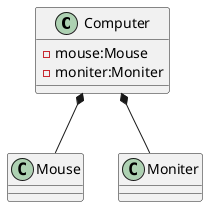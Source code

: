 @startuml
class Computer{
- mouse:Mouse
- moniter:Moniter
}
class Mouse{
}
class Moniter{
}
Computer *-- Mouse
Computer *-- Moniter
@enduml
